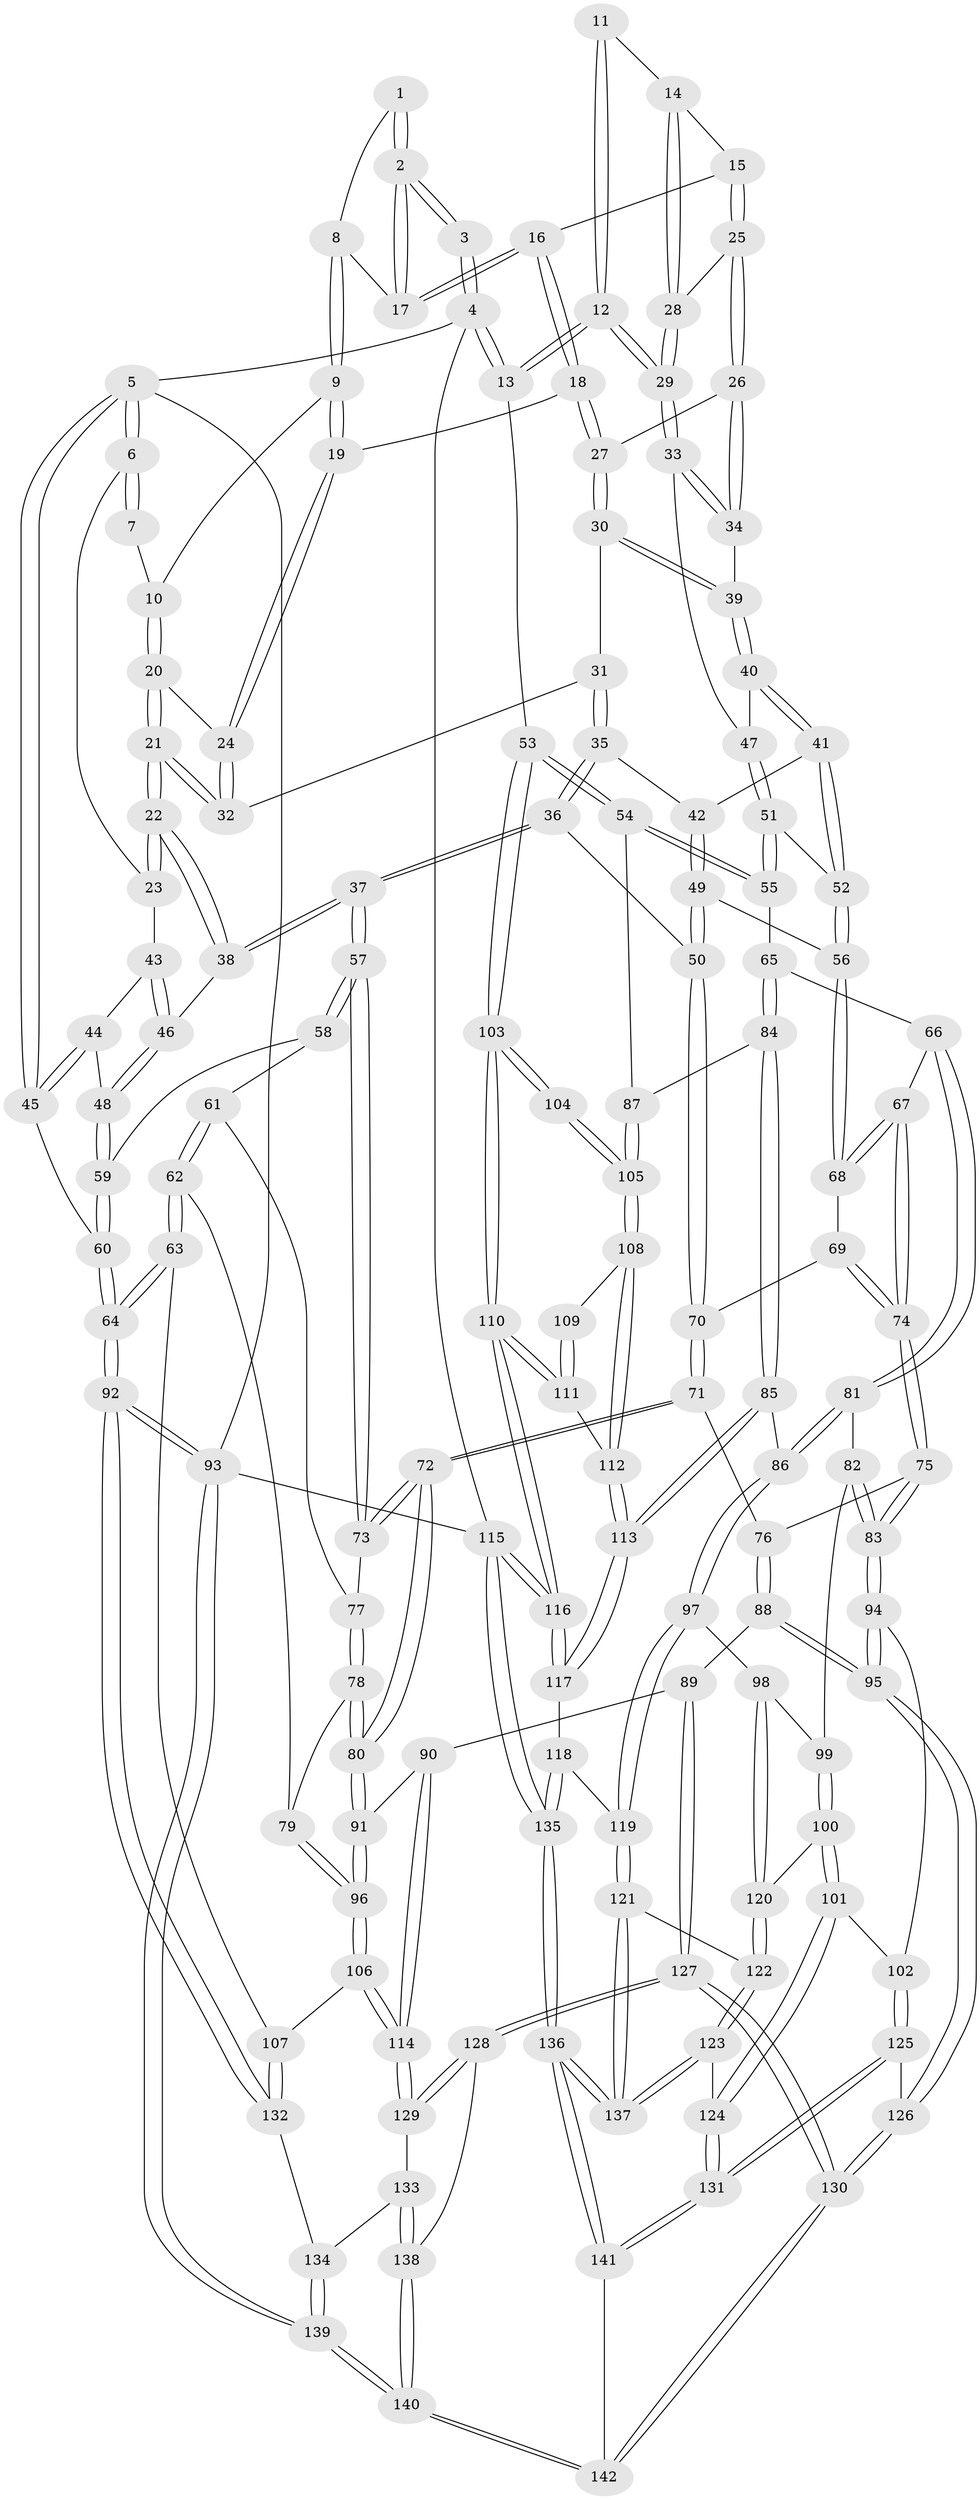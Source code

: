 // coarse degree distribution, {3: 0.10465116279069768, 5: 0.3372093023255814, 6: 0.08139534883720931, 4: 0.47674418604651164}
// Generated by graph-tools (version 1.1) at 2025/52/02/27/25 19:52:37]
// undirected, 142 vertices, 352 edges
graph export_dot {
graph [start="1"]
  node [color=gray90,style=filled];
  1 [pos="+0.4015842661840707+0"];
  2 [pos="+0.7319806680331036+0"];
  3 [pos="+0.7666399167778475+0"];
  4 [pos="+1+0"];
  5 [pos="+0+0"];
  6 [pos="+0+0"];
  7 [pos="+0.3800191890442145+0"];
  8 [pos="+0.5531949064725119+0.04777016472921199"];
  9 [pos="+0.5425343851703528+0.07146534513005605"];
  10 [pos="+0.402268606050734+0"];
  11 [pos="+0.8706781132379671+0"];
  12 [pos="+1+0.2351784806620833"];
  13 [pos="+1+0.2722687838328176"];
  14 [pos="+0.8538045200184541+0.13310316024131508"];
  15 [pos="+0.7145988146102114+0"];
  16 [pos="+0.7133864664297548+0"];
  17 [pos="+0.7218159337654134+0"];
  18 [pos="+0.6724650995459324+0.04131108792708722"];
  19 [pos="+0.5567194635821215+0.14623078101532924"];
  20 [pos="+0.4002259877342688+0.010366924879492673"];
  21 [pos="+0.35348783915114573+0.1916149024657932"];
  22 [pos="+0.3028637144015584+0.24619993995549969"];
  23 [pos="+0.045713492873936966+0"];
  24 [pos="+0.5545061777643523+0.15172916831469585"];
  25 [pos="+0.7770927978724962+0.17447223032673345"];
  26 [pos="+0.7742701194745168+0.17716427226210085"];
  27 [pos="+0.7014533322693354+0.19528227649253022"];
  28 [pos="+0.8582813497248046+0.15252048625651832"];
  29 [pos="+1+0.23012263787712217"];
  30 [pos="+0.6995704509679599+0.1967697944535655"];
  31 [pos="+0.5632529775279895+0.16795280534156035"];
  32 [pos="+0.554225647565104+0.15366485433660407"];
  33 [pos="+0.8131443722364604+0.3013252251130157"];
  34 [pos="+0.802762410878043+0.27949438289379885"];
  35 [pos="+0.5601634499356176+0.24861931177524726"];
  36 [pos="+0.352927053828641+0.3760293326242999"];
  37 [pos="+0.3510270886807317+0.375369896797797"];
  38 [pos="+0.3031833943191751+0.2994004575712238"];
  39 [pos="+0.6935726497952689+0.24621454591156475"];
  40 [pos="+0.6826249329994768+0.2856168302663241"];
  41 [pos="+0.634408082829171+0.3256110202399238"];
  42 [pos="+0.6179682215631359+0.3166143779705903"];
  43 [pos="+0.06347146480549626+0.2565987252691561"];
  44 [pos="+0.013401342646595801+0.2931165677441134"];
  45 [pos="+0+0.2950906460060698"];
  46 [pos="+0.16317856805955708+0.33272335804691333"];
  47 [pos="+0.7913610962426858+0.33393178310768323"];
  48 [pos="+0.07874995777422665+0.4036647325695861"];
  49 [pos="+0.42078653538297567+0.39701347669929116"];
  50 [pos="+0.3831706802605314+0.3961272856599129"];
  51 [pos="+0.7886457508444917+0.402271765578802"];
  52 [pos="+0.6532251801201011+0.43871253922335457"];
  53 [pos="+1+0.4728671915344948"];
  54 [pos="+1+0.504169373297406"];
  55 [pos="+0.905113918990058+0.49193171407726327"];
  56 [pos="+0.6479100785681918+0.44745378366445676"];
  57 [pos="+0.2729403872378943+0.4981486508774533"];
  58 [pos="+0.0664299896580121+0.43877293527156713"];
  59 [pos="+0.06179744379508584+0.4309124248345908"];
  60 [pos="+0+0.4466564753621696"];
  61 [pos="+0.09392328482083764+0.543702177342556"];
  62 [pos="+0.03421953436398747+0.6567569083138404"];
  63 [pos="+0+0.6737404565439555"];
  64 [pos="+0+0.6824742372219214"];
  65 [pos="+0.7851431209203602+0.5656731359042204"];
  66 [pos="+0.7300027439122567+0.5651210773460839"];
  67 [pos="+0.6583223663274578+0.519037897898552"];
  68 [pos="+0.6468293496425875+0.4802401486471656"];
  69 [pos="+0.5013030029976442+0.5301408953126235"];
  70 [pos="+0.4531790416867994+0.5239731900521889"];
  71 [pos="+0.44588046487558+0.5968273806178316"];
  72 [pos="+0.2900698977557384+0.641161926424492"];
  73 [pos="+0.26768268697280667+0.5126649366367525"];
  74 [pos="+0.5944510725539811+0.6157468270423563"];
  75 [pos="+0.5864268472777017+0.6497726014242804"];
  76 [pos="+0.4467692554091514+0.5984072229175372"];
  77 [pos="+0.18296918133411705+0.5421693946038061"];
  78 [pos="+0.15713697285299535+0.6582347936394872"];
  79 [pos="+0.11518915176953229+0.6723710247581364"];
  80 [pos="+0.28627047136750067+0.655727708622229"];
  81 [pos="+0.7069869037474701+0.6573277310925423"];
  82 [pos="+0.6208430107366202+0.6915770095154676"];
  83 [pos="+0.5945832352481839+0.6895561982661075"];
  84 [pos="+0.8131663033505011+0.712045834958154"];
  85 [pos="+0.7987088977045242+0.7232547115245586"];
  86 [pos="+0.7964013592615047+0.7245534484468861"];
  87 [pos="+0.8781692669933344+0.701795616660437"];
  88 [pos="+0.44720316514656167+0.7529956490951523"];
  89 [pos="+0.38891259902345215+0.7562452524270277"];
  90 [pos="+0.32499004275380894+0.7166594312698705"];
  91 [pos="+0.2863681966925307+0.6560951207723901"];
  92 [pos="+0+0.8137011791803292"];
  93 [pos="+0+1"];
  94 [pos="+0.5579342952714808+0.7430534928058834"];
  95 [pos="+0.4605209743137425+0.7590445863135153"];
  96 [pos="+0.180701231602001+0.7737292828756711"];
  97 [pos="+0.787529191841982+0.737652961751325"];
  98 [pos="+0.7781812942590483+0.740691267131544"];
  99 [pos="+0.6729545643556061+0.7307805278375092"];
  100 [pos="+0.6886348815491461+0.7992881092356378"];
  101 [pos="+0.5968089652837048+0.8033023513777369"];
  102 [pos="+0.5621837863842287+0.7505306573150198"];
  103 [pos="+1+0.5896310534120268"];
  104 [pos="+0.9870180270180471+0.741859639496844"];
  105 [pos="+0.9158664381564668+0.7636481152989057"];
  106 [pos="+0.18126479934624182+0.8328686999317899"];
  107 [pos="+0.09821600304495373+0.8205763367216281"];
  108 [pos="+0.9200006145108339+0.7883877014926488"];
  109 [pos="+0.9758180935578075+0.7787341678520926"];
  110 [pos="+1+0.9347192848003253"];
  111 [pos="+1+0.8284485598161576"];
  112 [pos="+0.9191310159161528+0.8064882572123219"];
  113 [pos="+0.8975012271450635+0.8454005677480688"];
  114 [pos="+0.20825946025218472+0.8618701251087824"];
  115 [pos="+1+1"];
  116 [pos="+1+1"];
  117 [pos="+0.8896592930028779+0.8701627005222087"];
  118 [pos="+0.826868576275636+0.8805330891687272"];
  119 [pos="+0.7965995933993507+0.8702431080911286"];
  120 [pos="+0.6956152924742816+0.8029477443105988"];
  121 [pos="+0.7472386683421668+0.8890908953338382"];
  122 [pos="+0.7199386867491462+0.8853054990958543"];
  123 [pos="+0.6744946941878519+0.904311651000124"];
  124 [pos="+0.6119479989312296+0.9238645565566864"];
  125 [pos="+0.5097449078550232+0.9267638651679679"];
  126 [pos="+0.4639857018921117+0.802076867470195"];
  127 [pos="+0.3013399103761669+0.952848260902571"];
  128 [pos="+0.2541668066496285+0.9183566181857888"];
  129 [pos="+0.21022077981583434+0.8668721063464562"];
  130 [pos="+0.3349668388922348+1"];
  131 [pos="+0.537542310614268+1"];
  132 [pos="+0.03678750754075003+0.8841663026418646"];
  133 [pos="+0.07840174776587197+0.9413882452556597"];
  134 [pos="+0.06869598654896879+0.9414322020840216"];
  135 [pos="+0.8586364228972775+1"];
  136 [pos="+0.8166707825302163+1"];
  137 [pos="+0.7686009963726506+1"];
  138 [pos="+0.13337036487654044+0.983803825241971"];
  139 [pos="+0+1"];
  140 [pos="+0.10616362670808553+1"];
  141 [pos="+0.46971653042125333+1"];
  142 [pos="+0.42805510870554553+1"];
  1 -- 2;
  1 -- 2;
  1 -- 8;
  2 -- 3;
  2 -- 3;
  2 -- 17;
  2 -- 17;
  3 -- 4;
  3 -- 4;
  4 -- 5;
  4 -- 13;
  4 -- 13;
  4 -- 115;
  5 -- 6;
  5 -- 6;
  5 -- 45;
  5 -- 45;
  5 -- 93;
  6 -- 7;
  6 -- 7;
  6 -- 23;
  7 -- 10;
  8 -- 9;
  8 -- 9;
  8 -- 17;
  9 -- 10;
  9 -- 19;
  9 -- 19;
  10 -- 20;
  10 -- 20;
  11 -- 12;
  11 -- 12;
  11 -- 14;
  12 -- 13;
  12 -- 13;
  12 -- 29;
  12 -- 29;
  13 -- 53;
  14 -- 15;
  14 -- 28;
  14 -- 28;
  15 -- 16;
  15 -- 25;
  15 -- 25;
  16 -- 17;
  16 -- 17;
  16 -- 18;
  16 -- 18;
  18 -- 19;
  18 -- 27;
  18 -- 27;
  19 -- 24;
  19 -- 24;
  20 -- 21;
  20 -- 21;
  20 -- 24;
  21 -- 22;
  21 -- 22;
  21 -- 32;
  21 -- 32;
  22 -- 23;
  22 -- 23;
  22 -- 38;
  22 -- 38;
  23 -- 43;
  24 -- 32;
  24 -- 32;
  25 -- 26;
  25 -- 26;
  25 -- 28;
  26 -- 27;
  26 -- 34;
  26 -- 34;
  27 -- 30;
  27 -- 30;
  28 -- 29;
  28 -- 29;
  29 -- 33;
  29 -- 33;
  30 -- 31;
  30 -- 39;
  30 -- 39;
  31 -- 32;
  31 -- 35;
  31 -- 35;
  33 -- 34;
  33 -- 34;
  33 -- 47;
  34 -- 39;
  35 -- 36;
  35 -- 36;
  35 -- 42;
  36 -- 37;
  36 -- 37;
  36 -- 50;
  37 -- 38;
  37 -- 38;
  37 -- 57;
  37 -- 57;
  38 -- 46;
  39 -- 40;
  39 -- 40;
  40 -- 41;
  40 -- 41;
  40 -- 47;
  41 -- 42;
  41 -- 52;
  41 -- 52;
  42 -- 49;
  42 -- 49;
  43 -- 44;
  43 -- 46;
  43 -- 46;
  44 -- 45;
  44 -- 45;
  44 -- 48;
  45 -- 60;
  46 -- 48;
  46 -- 48;
  47 -- 51;
  47 -- 51;
  48 -- 59;
  48 -- 59;
  49 -- 50;
  49 -- 50;
  49 -- 56;
  50 -- 70;
  50 -- 70;
  51 -- 52;
  51 -- 55;
  51 -- 55;
  52 -- 56;
  52 -- 56;
  53 -- 54;
  53 -- 54;
  53 -- 103;
  53 -- 103;
  54 -- 55;
  54 -- 55;
  54 -- 87;
  55 -- 65;
  56 -- 68;
  56 -- 68;
  57 -- 58;
  57 -- 58;
  57 -- 73;
  57 -- 73;
  58 -- 59;
  58 -- 61;
  59 -- 60;
  59 -- 60;
  60 -- 64;
  60 -- 64;
  61 -- 62;
  61 -- 62;
  61 -- 77;
  62 -- 63;
  62 -- 63;
  62 -- 79;
  63 -- 64;
  63 -- 64;
  63 -- 107;
  64 -- 92;
  64 -- 92;
  65 -- 66;
  65 -- 84;
  65 -- 84;
  66 -- 67;
  66 -- 81;
  66 -- 81;
  67 -- 68;
  67 -- 68;
  67 -- 74;
  67 -- 74;
  68 -- 69;
  69 -- 70;
  69 -- 74;
  69 -- 74;
  70 -- 71;
  70 -- 71;
  71 -- 72;
  71 -- 72;
  71 -- 76;
  72 -- 73;
  72 -- 73;
  72 -- 80;
  72 -- 80;
  73 -- 77;
  74 -- 75;
  74 -- 75;
  75 -- 76;
  75 -- 83;
  75 -- 83;
  76 -- 88;
  76 -- 88;
  77 -- 78;
  77 -- 78;
  78 -- 79;
  78 -- 80;
  78 -- 80;
  79 -- 96;
  79 -- 96;
  80 -- 91;
  80 -- 91;
  81 -- 82;
  81 -- 86;
  81 -- 86;
  82 -- 83;
  82 -- 83;
  82 -- 99;
  83 -- 94;
  83 -- 94;
  84 -- 85;
  84 -- 85;
  84 -- 87;
  85 -- 86;
  85 -- 113;
  85 -- 113;
  86 -- 97;
  86 -- 97;
  87 -- 105;
  87 -- 105;
  88 -- 89;
  88 -- 95;
  88 -- 95;
  89 -- 90;
  89 -- 127;
  89 -- 127;
  90 -- 91;
  90 -- 114;
  90 -- 114;
  91 -- 96;
  91 -- 96;
  92 -- 93;
  92 -- 93;
  92 -- 132;
  92 -- 132;
  93 -- 139;
  93 -- 139;
  93 -- 115;
  94 -- 95;
  94 -- 95;
  94 -- 102;
  95 -- 126;
  95 -- 126;
  96 -- 106;
  96 -- 106;
  97 -- 98;
  97 -- 119;
  97 -- 119;
  98 -- 99;
  98 -- 120;
  98 -- 120;
  99 -- 100;
  99 -- 100;
  100 -- 101;
  100 -- 101;
  100 -- 120;
  101 -- 102;
  101 -- 124;
  101 -- 124;
  102 -- 125;
  102 -- 125;
  103 -- 104;
  103 -- 104;
  103 -- 110;
  103 -- 110;
  104 -- 105;
  104 -- 105;
  105 -- 108;
  105 -- 108;
  106 -- 107;
  106 -- 114;
  106 -- 114;
  107 -- 132;
  107 -- 132;
  108 -- 109;
  108 -- 112;
  108 -- 112;
  109 -- 111;
  109 -- 111;
  110 -- 111;
  110 -- 111;
  110 -- 116;
  110 -- 116;
  111 -- 112;
  112 -- 113;
  112 -- 113;
  113 -- 117;
  113 -- 117;
  114 -- 129;
  114 -- 129;
  115 -- 116;
  115 -- 116;
  115 -- 135;
  115 -- 135;
  116 -- 117;
  116 -- 117;
  117 -- 118;
  118 -- 119;
  118 -- 135;
  118 -- 135;
  119 -- 121;
  119 -- 121;
  120 -- 122;
  120 -- 122;
  121 -- 122;
  121 -- 137;
  121 -- 137;
  122 -- 123;
  122 -- 123;
  123 -- 124;
  123 -- 137;
  123 -- 137;
  124 -- 131;
  124 -- 131;
  125 -- 126;
  125 -- 131;
  125 -- 131;
  126 -- 130;
  126 -- 130;
  127 -- 128;
  127 -- 128;
  127 -- 130;
  127 -- 130;
  128 -- 129;
  128 -- 129;
  128 -- 138;
  129 -- 133;
  130 -- 142;
  130 -- 142;
  131 -- 141;
  131 -- 141;
  132 -- 134;
  133 -- 134;
  133 -- 138;
  133 -- 138;
  134 -- 139;
  134 -- 139;
  135 -- 136;
  135 -- 136;
  136 -- 137;
  136 -- 137;
  136 -- 141;
  136 -- 141;
  138 -- 140;
  138 -- 140;
  139 -- 140;
  139 -- 140;
  140 -- 142;
  140 -- 142;
  141 -- 142;
}
